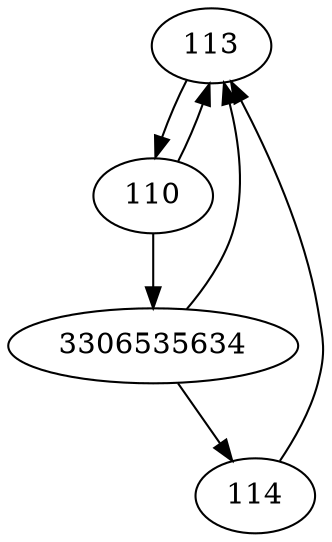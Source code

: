 strict digraph  {
113;
114;
3306535634;
110;
113 -> 110;
114 -> 113;
3306535634 -> 113;
3306535634 -> 114;
110 -> 3306535634;
110 -> 113;
}
